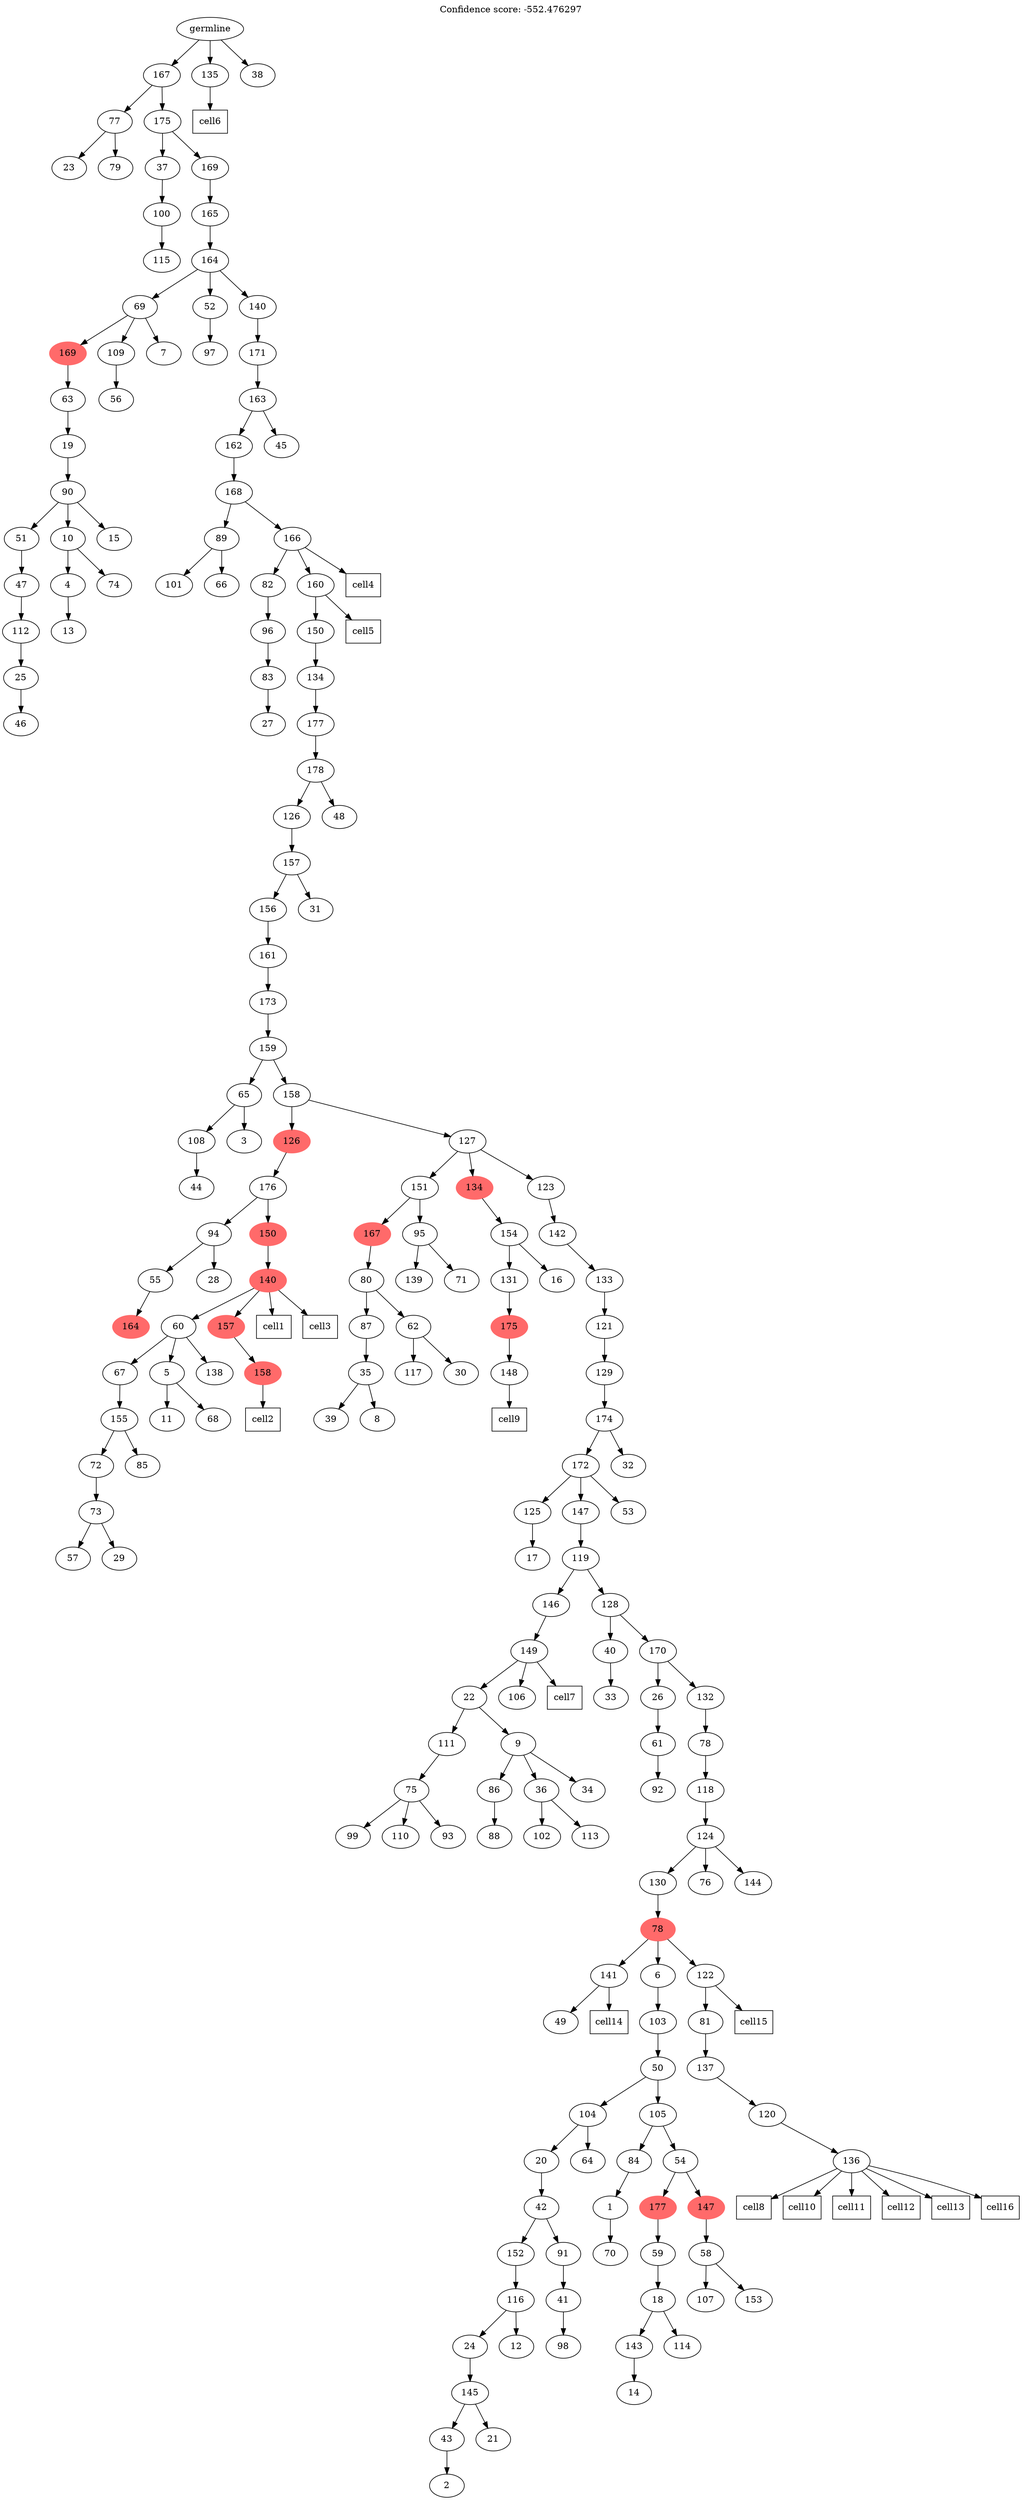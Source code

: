 digraph g {
	"187" -> "188";
	"188" [label="23"];
	"187" -> "189";
	"189" [label="79"];
	"185" -> "186";
	"186" [label="115"];
	"184" -> "185";
	"185" [label="100"];
	"182" -> "183";
	"183" [label="46"];
	"181" -> "182";
	"182" [label="25"];
	"180" -> "181";
	"181" [label="112"];
	"179" -> "180";
	"180" [label="47"];
	"176" -> "177";
	"177" [label="13"];
	"175" -> "176";
	"176" [label="4"];
	"175" -> "178";
	"178" [label="74"];
	"173" -> "174";
	"174" [label="15"];
	"173" -> "175";
	"175" [label="10"];
	"173" -> "179";
	"179" [label="51"];
	"172" -> "173";
	"173" [label="90"];
	"171" -> "172";
	"172" [label="19"];
	"170" -> "171";
	"171" [label="63"];
	"167" -> "168";
	"168" [label="56"];
	"166" -> "167";
	"167" [label="109"];
	"166" -> "169";
	"169" [label="7"];
	"166" -> "170";
	"170" [color=indianred1, style=filled, label="169"];
	"164" -> "165";
	"165" [label="97"];
	"160" -> "161";
	"161" [label="101"];
	"160" -> "162";
	"162" [label="66"];
	"158" -> "159";
	"159" [label="27"];
	"157" -> "158";
	"158" [label="83"];
	"156" -> "157";
	"157" [label="96"];
	"152" -> "153";
	"153" [label="44"];
	"150" -> "151";
	"151" [label="3"];
	"150" -> "152";
	"152" [label="108"];
	"148" -> "149";
	"149" [color=indianred1, style=filled, label="164"];
	"146" -> "147";
	"147" [label="28"];
	"146" -> "148";
	"148" [label="55"];
	"142" -> "143";
	"143" [label="57"];
	"142" -> "144";
	"144" [label="29"];
	"141" -> "142";
	"142" [label="73"];
	"139" -> "140";
	"140" [label="85"];
	"139" -> "141";
	"141" [label="72"];
	"138" -> "139";
	"139" [label="155"];
	"135" -> "136";
	"136" [label="11"];
	"135" -> "137";
	"137" [label="68"];
	"134" -> "135";
	"135" [label="5"];
	"134" -> "138";
	"138" [label="67"];
	"134" -> "145";
	"145" [label="138"];
	"132" -> "133";
	"133" [color=indianred1, style=filled, label="158"];
	"131" -> "132";
	"132" [color=indianred1, style=filled, label="157"];
	"131" -> "134";
	"134" [label="60"];
	"130" -> "131";
	"131" [color=indianred1, style=filled, label="140"];
	"129" -> "130";
	"130" [color=indianred1, style=filled, label="150"];
	"129" -> "146";
	"146" [label="94"];
	"128" -> "129";
	"129" [label="176"];
	"125" -> "126";
	"126" [label="39"];
	"125" -> "127";
	"127" [label="8"];
	"124" -> "125";
	"125" [label="35"];
	"121" -> "122";
	"122" [label="117"];
	"121" -> "123";
	"123" [label="30"];
	"120" -> "121";
	"121" [label="62"];
	"120" -> "124";
	"124" [label="87"];
	"119" -> "120";
	"120" [label="80"];
	"116" -> "117";
	"117" [label="139"];
	"116" -> "118";
	"118" [label="71"];
	"115" -> "116";
	"116" [label="95"];
	"115" -> "119";
	"119" [color=indianred1, style=filled, label="167"];
	"112" -> "113";
	"113" [label="148"];
	"111" -> "112";
	"112" [color=indianred1, style=filled, label="175"];
	"110" -> "111";
	"111" [label="131"];
	"110" -> "114";
	"114" [label="16"];
	"109" -> "110";
	"110" [label="154"];
	"106" -> "107";
	"107" [label="17"];
	"101" -> "102";
	"102" [label="99"];
	"101" -> "103";
	"103" [label="110"];
	"101" -> "104";
	"104" [label="93"];
	"100" -> "101";
	"101" [label="75"];
	"98" -> "99";
	"99" [label="88"];
	"95" -> "96";
	"96" [label="102"];
	"95" -> "97";
	"97" [label="113"];
	"93" -> "94";
	"94" [label="34"];
	"93" -> "95";
	"95" [label="36"];
	"93" -> "98";
	"98" [label="86"];
	"92" -> "93";
	"93" [label="9"];
	"92" -> "100";
	"100" [label="111"];
	"90" -> "91";
	"91" [label="106"];
	"90" -> "92";
	"92" [label="22"];
	"89" -> "90";
	"90" [label="149"];
	"87" -> "88";
	"88" [label="33"];
	"85" -> "86";
	"86" [label="92"];
	"84" -> "85";
	"85" [label="61"];
	"80" -> "81";
	"81" [label="49"];
	"76" -> "77";
	"77" [label="2"];
	"74" -> "75";
	"75" [label="21"];
	"74" -> "76";
	"76" [label="43"];
	"73" -> "74";
	"74" [label="145"];
	"72" -> "73";
	"73" [label="24"];
	"72" -> "78";
	"78" [label="12"];
	"71" -> "72";
	"72" [label="116"];
	"69" -> "70";
	"70" [label="98"];
	"68" -> "69";
	"69" [label="41"];
	"67" -> "68";
	"68" [label="91"];
	"67" -> "71";
	"71" [label="152"];
	"66" -> "67";
	"67" [label="42"];
	"65" -> "66";
	"66" [label="20"];
	"65" -> "79";
	"79" [label="64"];
	"63" -> "64";
	"64" [label="70"];
	"62" -> "63";
	"63" [label="1"];
	"60" -> "61";
	"61" [label="14"];
	"58" -> "59";
	"59" [label="114"];
	"58" -> "60";
	"60" [label="143"];
	"57" -> "58";
	"58" [label="18"];
	"56" -> "57";
	"57" [label="59"];
	"53" -> "54";
	"54" [label="107"];
	"53" -> "55";
	"55" [label="153"];
	"52" -> "53";
	"53" [label="58"];
	"51" -> "52";
	"52" [color=indianred1, style=filled, label="147"];
	"51" -> "56";
	"56" [color=indianred1, style=filled, label="177"];
	"50" -> "51";
	"51" [label="54"];
	"50" -> "62";
	"62" [label="84"];
	"49" -> "50";
	"50" [label="105"];
	"49" -> "65";
	"65" [label="104"];
	"48" -> "49";
	"49" [label="50"];
	"47" -> "48";
	"48" [label="103"];
	"45" -> "46";
	"46" [label="136"];
	"44" -> "45";
	"45" [label="120"];
	"43" -> "44";
	"44" [label="137"];
	"42" -> "43";
	"43" [label="81"];
	"41" -> "42";
	"42" [label="122"];
	"41" -> "47";
	"47" [label="6"];
	"41" -> "80";
	"80" [label="141"];
	"40" -> "41";
	"41" [color=indianred1, style=filled, label="78"];
	"39" -> "40";
	"40" [label="130"];
	"39" -> "82";
	"82" [label="76"];
	"39" -> "83";
	"83" [label="144"];
	"38" -> "39";
	"39" [label="124"];
	"37" -> "38";
	"38" [label="118"];
	"36" -> "37";
	"37" [label="78"];
	"35" -> "36";
	"36" [label="132"];
	"35" -> "84";
	"84" [label="26"];
	"34" -> "35";
	"35" [label="170"];
	"34" -> "87";
	"87" [label="40"];
	"33" -> "34";
	"34" [label="128"];
	"33" -> "89";
	"89" [label="146"];
	"32" -> "33";
	"33" [label="119"];
	"31" -> "32";
	"32" [label="147"];
	"31" -> "105";
	"105" [label="53"];
	"31" -> "106";
	"106" [label="125"];
	"30" -> "31";
	"31" [label="172"];
	"30" -> "108";
	"108" [label="32"];
	"29" -> "30";
	"30" [label="174"];
	"28" -> "29";
	"29" [label="129"];
	"27" -> "28";
	"28" [label="121"];
	"26" -> "27";
	"27" [label="133"];
	"25" -> "26";
	"26" [label="142"];
	"24" -> "25";
	"25" [label="123"];
	"24" -> "109";
	"109" [color=indianred1, style=filled, label="134"];
	"24" -> "115";
	"115" [label="151"];
	"23" -> "24";
	"24" [label="127"];
	"23" -> "128";
	"128" [color=indianred1, style=filled, label="126"];
	"22" -> "23";
	"23" [label="158"];
	"22" -> "150";
	"150" [label="65"];
	"21" -> "22";
	"22" [label="159"];
	"20" -> "21";
	"21" [label="173"];
	"19" -> "20";
	"20" [label="161"];
	"18" -> "19";
	"19" [label="156"];
	"18" -> "154";
	"154" [label="31"];
	"17" -> "18";
	"18" [label="157"];
	"16" -> "17";
	"17" [label="126"];
	"16" -> "155";
	"155" [label="48"];
	"15" -> "16";
	"16" [label="178"];
	"14" -> "15";
	"15" [label="177"];
	"13" -> "14";
	"14" [label="134"];
	"12" -> "13";
	"13" [label="150"];
	"11" -> "12";
	"12" [label="160"];
	"11" -> "156";
	"156" [label="82"];
	"10" -> "11";
	"11" [label="166"];
	"10" -> "160";
	"160" [label="89"];
	"9" -> "10";
	"10" [label="168"];
	"8" -> "9";
	"9" [label="162"];
	"8" -> "163";
	"163" [label="45"];
	"7" -> "8";
	"8" [label="163"];
	"6" -> "7";
	"7" [label="171"];
	"5" -> "6";
	"6" [label="140"];
	"5" -> "164";
	"164" [label="52"];
	"5" -> "166";
	"166" [label="69"];
	"4" -> "5";
	"5" [label="164"];
	"3" -> "4";
	"4" [label="165"];
	"2" -> "3";
	"3" [label="169"];
	"2" -> "184";
	"184" [label="37"];
	"1" -> "2";
	"2" [label="175"];
	"1" -> "187";
	"187" [label="77"];
	"0" -> "1";
	"1" [label="167"];
	"0" -> "190";
	"190" [label="135"];
	"0" -> "191";
	"191" [label="38"];
	"0" [label="germline"];
	"131" -> "cell1";
	"cell1" [shape=box];
	"133" -> "cell2";
	"cell2" [shape=box];
	"131" -> "cell3";
	"cell3" [shape=box];
	"11" -> "cell4";
	"cell4" [shape=box];
	"12" -> "cell5";
	"cell5" [shape=box];
	"190" -> "cell6";
	"cell6" [shape=box];
	"90" -> "cell7";
	"cell7" [shape=box];
	"46" -> "cell8";
	"cell8" [shape=box];
	"113" -> "cell9";
	"cell9" [shape=box];
	"46" -> "cell10";
	"cell10" [shape=box];
	"46" -> "cell11";
	"cell11" [shape=box];
	"46" -> "cell12";
	"cell12" [shape=box];
	"46" -> "cell13";
	"cell13" [shape=box];
	"80" -> "cell14";
	"cell14" [shape=box];
	"42" -> "cell15";
	"cell15" [shape=box];
	"46" -> "cell16";
	"cell16" [shape=box];
	labelloc="t";
	label="Confidence score: -552.476297";
}
